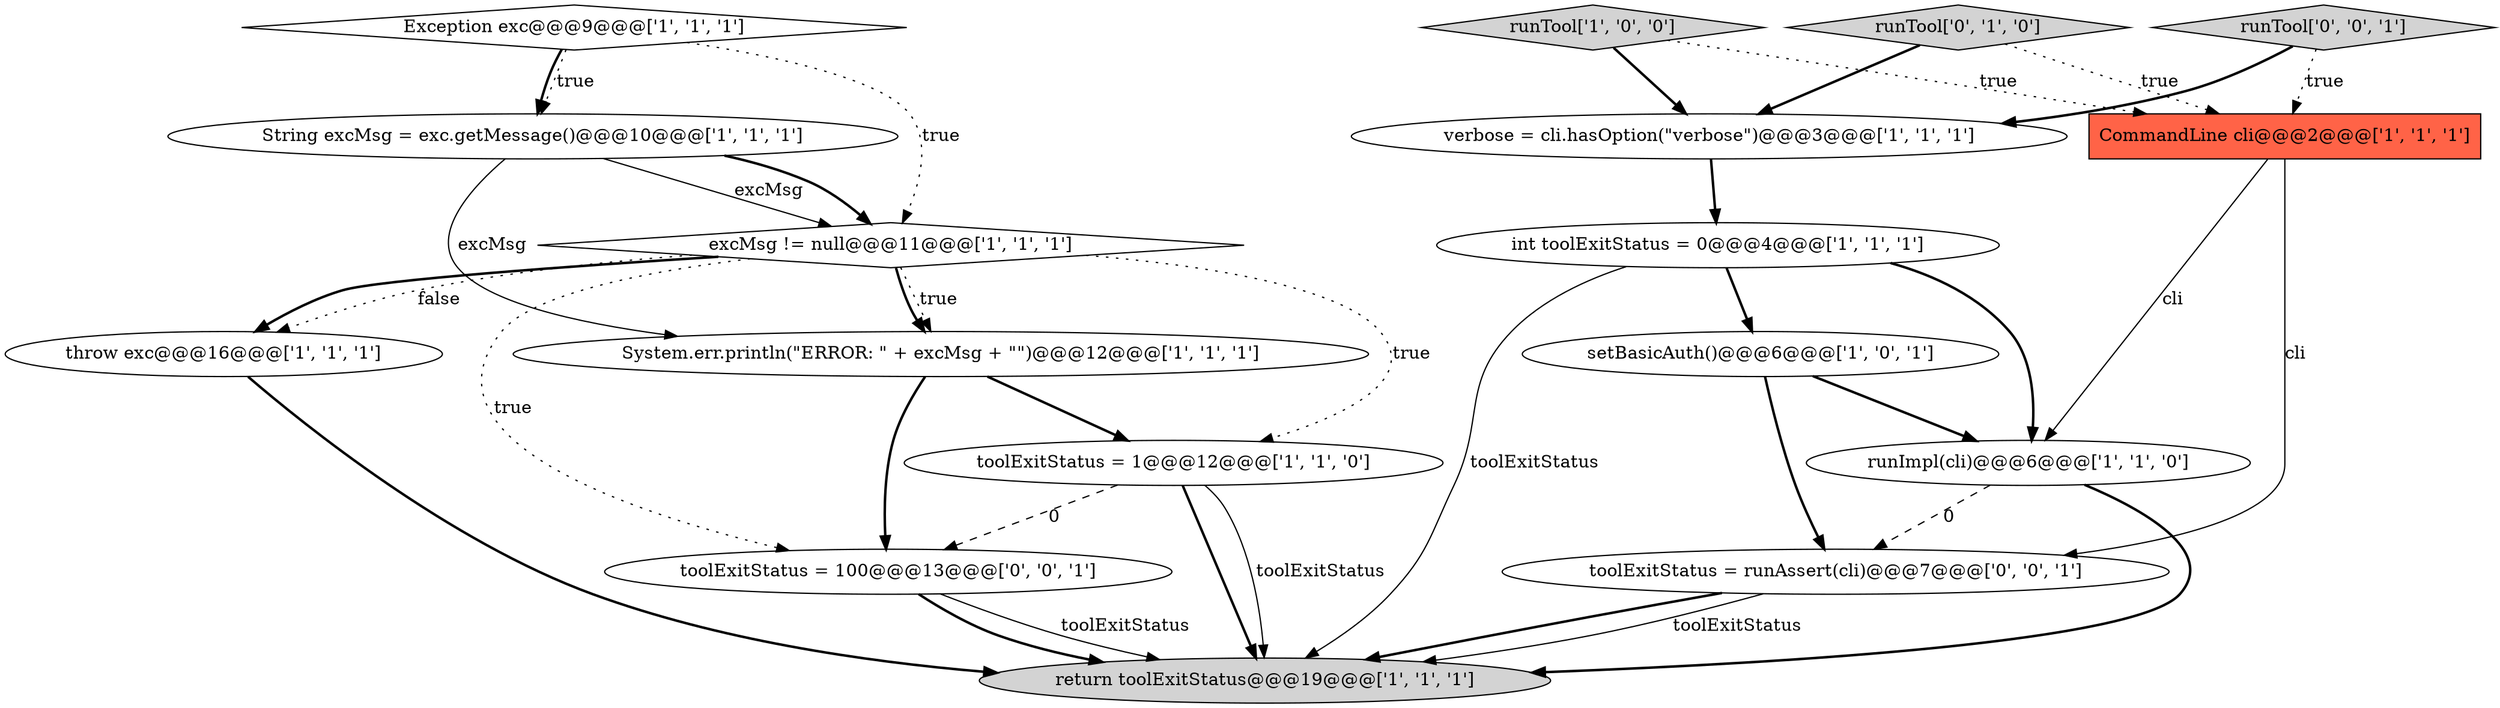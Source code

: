 digraph {
8 [style = filled, label = "throw exc@@@16@@@['1', '1', '1']", fillcolor = white, shape = ellipse image = "AAA0AAABBB1BBB"];
9 [style = filled, label = "toolExitStatus = 1@@@12@@@['1', '1', '0']", fillcolor = white, shape = ellipse image = "AAA0AAABBB1BBB"];
10 [style = filled, label = "runTool['1', '0', '0']", fillcolor = lightgray, shape = diamond image = "AAA0AAABBB1BBB"];
15 [style = filled, label = "toolExitStatus = runAssert(cli)@@@7@@@['0', '0', '1']", fillcolor = white, shape = ellipse image = "AAA0AAABBB3BBB"];
13 [style = filled, label = "runTool['0', '1', '0']", fillcolor = lightgray, shape = diamond image = "AAA0AAABBB2BBB"];
7 [style = filled, label = "System.err.println(\"ERROR: \" + excMsg + \"\")@@@12@@@['1', '1', '1']", fillcolor = white, shape = ellipse image = "AAA0AAABBB1BBB"];
16 [style = filled, label = "runTool['0', '0', '1']", fillcolor = lightgray, shape = diamond image = "AAA0AAABBB3BBB"];
14 [style = filled, label = "toolExitStatus = 100@@@13@@@['0', '0', '1']", fillcolor = white, shape = ellipse image = "AAA0AAABBB3BBB"];
12 [style = filled, label = "return toolExitStatus@@@19@@@['1', '1', '1']", fillcolor = lightgray, shape = ellipse image = "AAA0AAABBB1BBB"];
6 [style = filled, label = "int toolExitStatus = 0@@@4@@@['1', '1', '1']", fillcolor = white, shape = ellipse image = "AAA0AAABBB1BBB"];
11 [style = filled, label = "String excMsg = exc.getMessage()@@@10@@@['1', '1', '1']", fillcolor = white, shape = ellipse image = "AAA0AAABBB1BBB"];
5 [style = filled, label = "runImpl(cli)@@@6@@@['1', '1', '0']", fillcolor = white, shape = ellipse image = "AAA0AAABBB1BBB"];
4 [style = filled, label = "setBasicAuth()@@@6@@@['1', '0', '1']", fillcolor = white, shape = ellipse image = "AAA0AAABBB1BBB"];
0 [style = filled, label = "CommandLine cli@@@2@@@['1', '1', '1']", fillcolor = tomato, shape = box image = "AAA0AAABBB1BBB"];
1 [style = filled, label = "Exception exc@@@9@@@['1', '1', '1']", fillcolor = white, shape = diamond image = "AAA0AAABBB1BBB"];
2 [style = filled, label = "verbose = cli.hasOption(\"verbose\")@@@3@@@['1', '1', '1']", fillcolor = white, shape = ellipse image = "AAA0AAABBB1BBB"];
3 [style = filled, label = "excMsg != null@@@11@@@['1', '1', '1']", fillcolor = white, shape = diamond image = "AAA0AAABBB1BBB"];
3->7 [style = dotted, label="true"];
0->5 [style = solid, label="cli"];
0->15 [style = solid, label="cli"];
2->6 [style = bold, label=""];
1->11 [style = dotted, label="true"];
4->15 [style = bold, label=""];
11->3 [style = solid, label="excMsg"];
3->9 [style = dotted, label="true"];
16->2 [style = bold, label=""];
14->12 [style = solid, label="toolExitStatus"];
3->8 [style = dotted, label="false"];
3->14 [style = dotted, label="true"];
1->11 [style = bold, label=""];
7->14 [style = bold, label=""];
9->12 [style = solid, label="toolExitStatus"];
1->3 [style = dotted, label="true"];
7->9 [style = bold, label=""];
6->4 [style = bold, label=""];
6->5 [style = bold, label=""];
6->12 [style = solid, label="toolExitStatus"];
9->14 [style = dashed, label="0"];
16->0 [style = dotted, label="true"];
5->12 [style = bold, label=""];
11->3 [style = bold, label=""];
3->7 [style = bold, label=""];
13->0 [style = dotted, label="true"];
3->8 [style = bold, label=""];
14->12 [style = bold, label=""];
15->12 [style = solid, label="toolExitStatus"];
10->0 [style = dotted, label="true"];
10->2 [style = bold, label=""];
15->12 [style = bold, label=""];
9->12 [style = bold, label=""];
5->15 [style = dashed, label="0"];
4->5 [style = bold, label=""];
8->12 [style = bold, label=""];
13->2 [style = bold, label=""];
11->7 [style = solid, label="excMsg"];
}
